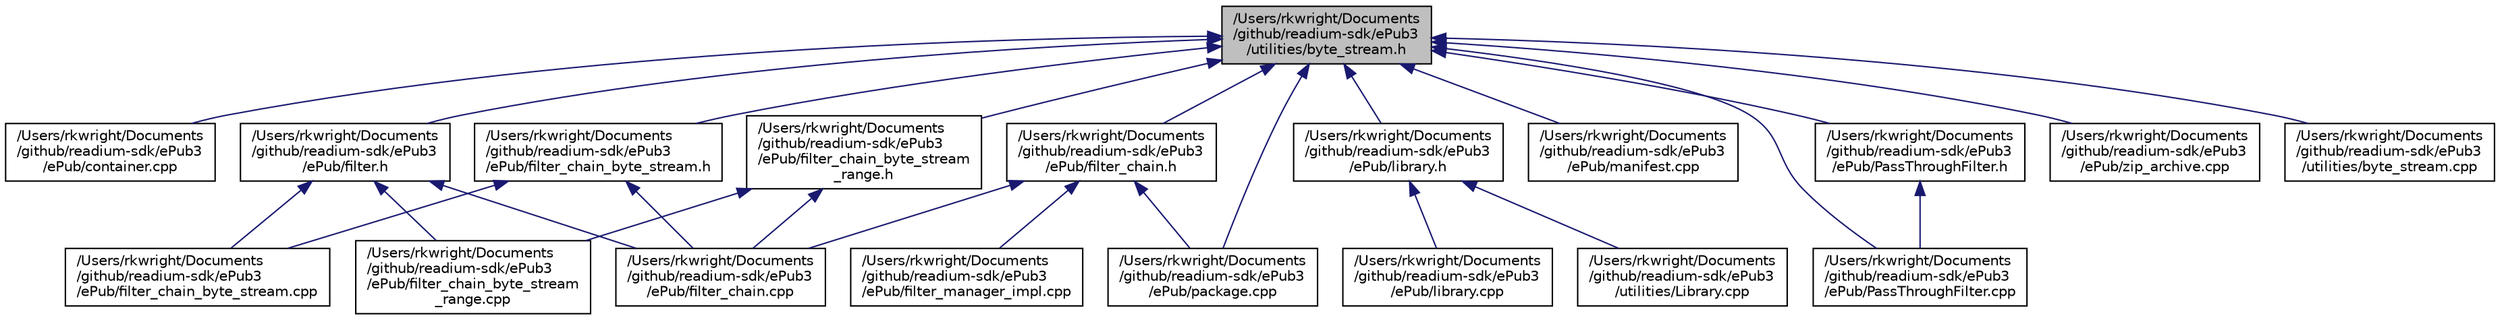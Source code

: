 digraph "/Users/rkwright/Documents/github/readium-sdk/ePub3/utilities/byte_stream.h"
{
  edge [fontname="Helvetica",fontsize="10",labelfontname="Helvetica",labelfontsize="10"];
  node [fontname="Helvetica",fontsize="10",shape=record];
  Node1 [label="/Users/rkwright/Documents\l/github/readium-sdk/ePub3\l/utilities/byte_stream.h",height=0.2,width=0.4,color="black", fillcolor="grey75", style="filled" fontcolor="black"];
  Node1 -> Node2 [dir="back",color="midnightblue",fontsize="10",style="solid",fontname="Helvetica"];
  Node2 [label="/Users/rkwright/Documents\l/github/readium-sdk/ePub3\l/ePub/container.cpp",height=0.2,width=0.4,color="black", fillcolor="white", style="filled",URL="$container_8cpp.xhtml"];
  Node1 -> Node3 [dir="back",color="midnightblue",fontsize="10",style="solid",fontname="Helvetica"];
  Node3 [label="/Users/rkwright/Documents\l/github/readium-sdk/ePub3\l/ePub/filter.h",height=0.2,width=0.4,color="black", fillcolor="white", style="filled",URL="$filter_8h.xhtml"];
  Node3 -> Node4 [dir="back",color="midnightblue",fontsize="10",style="solid",fontname="Helvetica"];
  Node4 [label="/Users/rkwright/Documents\l/github/readium-sdk/ePub3\l/ePub/filter_chain.cpp",height=0.2,width=0.4,color="black", fillcolor="white", style="filled",URL="$filter__chain_8cpp.xhtml"];
  Node3 -> Node5 [dir="back",color="midnightblue",fontsize="10",style="solid",fontname="Helvetica"];
  Node5 [label="/Users/rkwright/Documents\l/github/readium-sdk/ePub3\l/ePub/filter_chain_byte_stream.cpp",height=0.2,width=0.4,color="black", fillcolor="white", style="filled",URL="$filter__chain__byte__stream_8cpp.xhtml"];
  Node3 -> Node6 [dir="back",color="midnightblue",fontsize="10",style="solid",fontname="Helvetica"];
  Node6 [label="/Users/rkwright/Documents\l/github/readium-sdk/ePub3\l/ePub/filter_chain_byte_stream\l_range.cpp",height=0.2,width=0.4,color="black", fillcolor="white", style="filled",URL="$filter__chain__byte__stream__range_8cpp.xhtml"];
  Node1 -> Node7 [dir="back",color="midnightblue",fontsize="10",style="solid",fontname="Helvetica"];
  Node7 [label="/Users/rkwright/Documents\l/github/readium-sdk/ePub3\l/ePub/filter_chain.h",height=0.2,width=0.4,color="black", fillcolor="white", style="filled",URL="$filter__chain_8h.xhtml"];
  Node7 -> Node4 [dir="back",color="midnightblue",fontsize="10",style="solid",fontname="Helvetica"];
  Node7 -> Node8 [dir="back",color="midnightblue",fontsize="10",style="solid",fontname="Helvetica"];
  Node8 [label="/Users/rkwright/Documents\l/github/readium-sdk/ePub3\l/ePub/filter_manager_impl.cpp",height=0.2,width=0.4,color="black", fillcolor="white", style="filled",URL="$filter__manager__impl_8cpp.xhtml"];
  Node7 -> Node9 [dir="back",color="midnightblue",fontsize="10",style="solid",fontname="Helvetica"];
  Node9 [label="/Users/rkwright/Documents\l/github/readium-sdk/ePub3\l/ePub/package.cpp",height=0.2,width=0.4,color="black", fillcolor="white", style="filled",URL="$package_8cpp.xhtml"];
  Node1 -> Node10 [dir="back",color="midnightblue",fontsize="10",style="solid",fontname="Helvetica"];
  Node10 [label="/Users/rkwright/Documents\l/github/readium-sdk/ePub3\l/ePub/filter_chain_byte_stream.h",height=0.2,width=0.4,color="black", fillcolor="white", style="filled",URL="$filter__chain__byte__stream_8h.xhtml"];
  Node10 -> Node4 [dir="back",color="midnightblue",fontsize="10",style="solid",fontname="Helvetica"];
  Node10 -> Node5 [dir="back",color="midnightblue",fontsize="10",style="solid",fontname="Helvetica"];
  Node1 -> Node11 [dir="back",color="midnightblue",fontsize="10",style="solid",fontname="Helvetica"];
  Node11 [label="/Users/rkwright/Documents\l/github/readium-sdk/ePub3\l/ePub/filter_chain_byte_stream\l_range.h",height=0.2,width=0.4,color="black", fillcolor="white", style="filled",URL="$filter__chain__byte__stream__range_8h.xhtml"];
  Node11 -> Node4 [dir="back",color="midnightblue",fontsize="10",style="solid",fontname="Helvetica"];
  Node11 -> Node6 [dir="back",color="midnightblue",fontsize="10",style="solid",fontname="Helvetica"];
  Node1 -> Node12 [dir="back",color="midnightblue",fontsize="10",style="solid",fontname="Helvetica"];
  Node12 [label="/Users/rkwright/Documents\l/github/readium-sdk/ePub3\l/ePub/library.h",height=0.2,width=0.4,color="black", fillcolor="white", style="filled",URL="$library_8h.xhtml"];
  Node12 -> Node13 [dir="back",color="midnightblue",fontsize="10",style="solid",fontname="Helvetica"];
  Node13 [label="/Users/rkwright/Documents\l/github/readium-sdk/ePub3\l/ePub/library.cpp",height=0.2,width=0.4,color="black", fillcolor="white", style="filled",URL="$e_pub_2library_8cpp.xhtml"];
  Node12 -> Node14 [dir="back",color="midnightblue",fontsize="10",style="solid",fontname="Helvetica"];
  Node14 [label="/Users/rkwright/Documents\l/github/readium-sdk/ePub3\l/utilities/Library.cpp",height=0.2,width=0.4,color="black", fillcolor="white", style="filled",URL="$utilities_2library_8cpp.xhtml"];
  Node1 -> Node15 [dir="back",color="midnightblue",fontsize="10",style="solid",fontname="Helvetica"];
  Node15 [label="/Users/rkwright/Documents\l/github/readium-sdk/ePub3\l/ePub/manifest.cpp",height=0.2,width=0.4,color="black", fillcolor="white", style="filled",URL="$manifest_8cpp.xhtml"];
  Node1 -> Node9 [dir="back",color="midnightblue",fontsize="10",style="solid",fontname="Helvetica"];
  Node1 -> Node16 [dir="back",color="midnightblue",fontsize="10",style="solid",fontname="Helvetica"];
  Node16 [label="/Users/rkwright/Documents\l/github/readium-sdk/ePub3\l/ePub/PassThroughFilter.h",height=0.2,width=0.4,color="black", fillcolor="white", style="filled",URL="$_pass_through_filter_8h.xhtml"];
  Node16 -> Node17 [dir="back",color="midnightblue",fontsize="10",style="solid",fontname="Helvetica"];
  Node17 [label="/Users/rkwright/Documents\l/github/readium-sdk/ePub3\l/ePub/PassThroughFilter.cpp",height=0.2,width=0.4,color="black", fillcolor="white", style="filled",URL="$_pass_through_filter_8cpp.xhtml"];
  Node1 -> Node17 [dir="back",color="midnightblue",fontsize="10",style="solid",fontname="Helvetica"];
  Node1 -> Node18 [dir="back",color="midnightblue",fontsize="10",style="solid",fontname="Helvetica"];
  Node18 [label="/Users/rkwright/Documents\l/github/readium-sdk/ePub3\l/ePub/zip_archive.cpp",height=0.2,width=0.4,color="black", fillcolor="white", style="filled",URL="$zip__archive_8cpp.xhtml"];
  Node1 -> Node19 [dir="back",color="midnightblue",fontsize="10",style="solid",fontname="Helvetica"];
  Node19 [label="/Users/rkwright/Documents\l/github/readium-sdk/ePub3\l/utilities/byte_stream.cpp",height=0.2,width=0.4,color="black", fillcolor="white", style="filled",URL="$byte__stream_8cpp.xhtml"];
}

